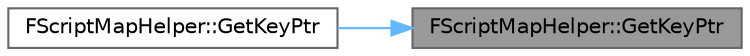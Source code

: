 digraph "FScriptMapHelper::GetKeyPtr"
{
 // INTERACTIVE_SVG=YES
 // LATEX_PDF_SIZE
  bgcolor="transparent";
  edge [fontname=Helvetica,fontsize=10,labelfontname=Helvetica,labelfontsize=10];
  node [fontname=Helvetica,fontsize=10,shape=box,height=0.2,width=0.4];
  rankdir="RL";
  Node1 [id="Node000001",label="FScriptMapHelper::GetKeyPtr",height=0.2,width=0.4,color="gray40", fillcolor="grey60", style="filled", fontcolor="black",tooltip="Returns a uint8 pointer to the Key (first element) in the map."];
  Node1 -> Node2 [id="edge1_Node000001_Node000002",dir="back",color="steelblue1",style="solid",tooltip=" "];
  Node2 [id="Node000002",label="FScriptMapHelper::GetKeyPtr",height=0.2,width=0.4,color="grey40", fillcolor="white", style="filled",URL="$d4/d21/classFScriptMapHelper.html#ab2dbde2c63424645579347745210f579",tooltip="Returns a const uint8 pointer to the Key (first element) in the map."];
}
